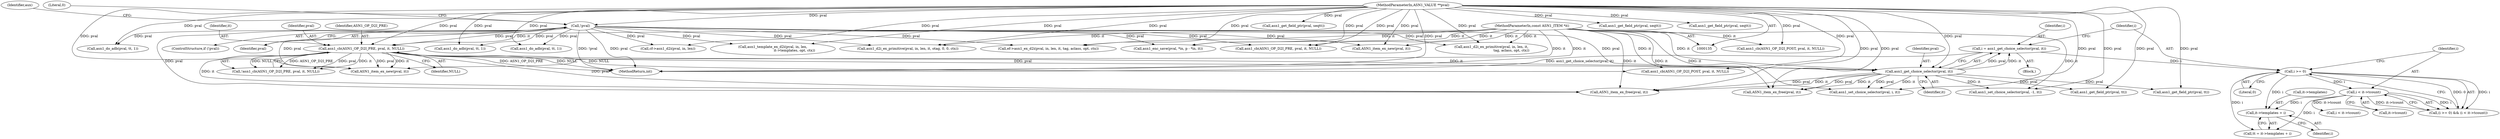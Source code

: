 digraph "0_openssl_cc598f321fbac9c04da5766243ed55d55948637d@pointer" {
"1000486" [label="(Call,it->templates + i)"];
"1000475" [label="(Call,i >= 0)"];
"1000468" [label="(Call,i = asn1_get_choice_selector(pval, it))"];
"1000470" [label="(Call,asn1_get_choice_selector(pval, it))"];
"1000187" [label="(Call,!pval)"];
"1000136" [label="(MethodParameterIn,ASN1_VALUE **pval)"];
"1000458" [label="(Call,asn1_cb(ASN1_OP_D2I_PRE, pval, it, NULL))"];
"1000139" [label="(MethodParameterIn,const ASN1_ITEM *it)"];
"1000478" [label="(Call,i < it->tcount)"];
"1000484" [label="(Call,tt = it->templates + i)"];
"1000951" [label="(Call,asn1_get_field_ptr(pval, seqtt))"];
"1000457" [label="(Call,!asn1_cb(ASN1_OP_D2I_PRE, pval, it, NULL))"];
"1000468" [label="(Call,i = asn1_get_choice_selector(pval, it))"];
"1000583" [label="(Call,ASN1_item_ex_free(pval, it))"];
"1000462" [label="(Identifier,NULL)"];
"1000186" [label="(ControlStructure,if (!pval))"];
"1000136" [label="(MethodParameterIn,ASN1_VALUE **pval)"];
"1000472" [label="(Identifier,it)"];
"1000478" [label="(Call,i < it->tcount)"];
"1000308" [label="(Call,asn1_d2i_ex_primitive(pval, in, len, it, otag, 0, 0, ctx))"];
"1000467" [label="(Block,)"];
"1000982" [label="(Call,asn1_cb(ASN1_OP_D2I_POST, pval, it, NULL))"];
"1000493" [label="(Call,asn1_get_field_ptr(pval, tt))"];
"1000469" [label="(Identifier,i)"];
"1000471" [label="(Identifier,pval)"];
"1000458" [label="(Call,asn1_cb(ASN1_OP_D2I_PRE, pval, it, NULL))"];
"1000475" [label="(Call,i >= 0)"];
"1000601" [label="(Call,asn1_cb(ASN1_OP_D2I_POST, pval, it, NULL))"];
"1001021" [label="(MethodReturn,int)"];
"1000486" [label="(Call,it->templates + i)"];
"1000470" [label="(Call,asn1_get_choice_selector(pval, it))"];
"1000542" [label="(Call,asn1_get_field_ptr(pval, tt))"];
"1000187" [label="(Call,!pval)"];
"1001006" [label="(Call,ASN1_item_ex_free(pval, it))"];
"1000479" [label="(Identifier,i)"];
"1000193" [label="(Identifier,aux)"];
"1000324" [label="(Call,ef->asn1_ex_d2i(pval, in, len, it, tag, aclass, opt, ctx))"];
"1000794" [label="(Call,asn1_do_adb(pval, tt, 1))"];
"1000933" [label="(Call,asn1_do_adb(pval, tt, 1))"];
"1000968" [label="(Call,asn1_enc_save(pval, *in, p - *in, it))"];
"1000763" [label="(Call,asn1_get_field_ptr(pval, seqtt))"];
"1000139" [label="(MethodParameterIn,const ASN1_ITEM *it)"];
"1000461" [label="(Identifier,it)"];
"1000757" [label="(Call,asn1_do_adb(pval, tt, 1))"];
"1000593" [label="(Call,asn1_set_choice_selector(pval, i, it))"];
"1000234" [label="(Call,asn1_d2i_ex_primitive(pval, in, len, it,\n                                     tag, aclass, opt, ctx))"];
"1000719" [label="(Call,asn1_cb(ASN1_OP_D2I_PRE, pval, it, NULL))"];
"1000224" [label="(Call,asn1_template_ex_d2i(pval, in, len,\n                                        it->templates, opt, ctx))"];
"1000487" [label="(Call,it->templates)"];
"1000474" [label="(Call,(i >= 0) && (i < it->tcount))"];
"1000529" [label="(Call,i < it->tcount)"];
"1000188" [label="(Identifier,pval)"];
"1000460" [label="(Identifier,pval)"];
"1000507" [label="(Call,ASN1_item_ex_new(pval, it))"];
"1000432" [label="(Call,cf->asn1_d2i(pval, in, len))"];
"1000499" [label="(Call,asn1_set_choice_selector(pval, -1, it))"];
"1000459" [label="(Identifier,ASN1_OP_D2I_PRE)"];
"1000476" [label="(Identifier,i)"];
"1000490" [label="(Identifier,i)"];
"1000804" [label="(Call,asn1_get_field_ptr(pval, seqtt))"];
"1000477" [label="(Literal,0)"];
"1000707" [label="(Call,ASN1_item_ex_new(pval, it))"];
"1000190" [label="(Literal,0)"];
"1000480" [label="(Call,it->tcount)"];
"1000486" -> "1000484"  [label="AST: "];
"1000486" -> "1000490"  [label="CFG: "];
"1000487" -> "1000486"  [label="AST: "];
"1000490" -> "1000486"  [label="AST: "];
"1000484" -> "1000486"  [label="CFG: "];
"1000475" -> "1000486"  [label="DDG: i"];
"1000478" -> "1000486"  [label="DDG: i"];
"1000475" -> "1000474"  [label="AST: "];
"1000475" -> "1000477"  [label="CFG: "];
"1000476" -> "1000475"  [label="AST: "];
"1000477" -> "1000475"  [label="AST: "];
"1000479" -> "1000475"  [label="CFG: "];
"1000474" -> "1000475"  [label="CFG: "];
"1000475" -> "1000474"  [label="DDG: i"];
"1000475" -> "1000474"  [label="DDG: 0"];
"1000468" -> "1000475"  [label="DDG: i"];
"1000475" -> "1000478"  [label="DDG: i"];
"1000475" -> "1000484"  [label="DDG: i"];
"1000468" -> "1000467"  [label="AST: "];
"1000468" -> "1000470"  [label="CFG: "];
"1000469" -> "1000468"  [label="AST: "];
"1000470" -> "1000468"  [label="AST: "];
"1000476" -> "1000468"  [label="CFG: "];
"1000468" -> "1001021"  [label="DDG: asn1_get_choice_selector(pval, it)"];
"1000470" -> "1000468"  [label="DDG: pval"];
"1000470" -> "1000468"  [label="DDG: it"];
"1000470" -> "1000472"  [label="CFG: "];
"1000471" -> "1000470"  [label="AST: "];
"1000472" -> "1000470"  [label="AST: "];
"1000187" -> "1000470"  [label="DDG: pval"];
"1000458" -> "1000470"  [label="DDG: pval"];
"1000458" -> "1000470"  [label="DDG: it"];
"1000136" -> "1000470"  [label="DDG: pval"];
"1000139" -> "1000470"  [label="DDG: it"];
"1000470" -> "1000493"  [label="DDG: pval"];
"1000470" -> "1000499"  [label="DDG: it"];
"1000470" -> "1000542"  [label="DDG: pval"];
"1000470" -> "1000583"  [label="DDG: pval"];
"1000470" -> "1000583"  [label="DDG: it"];
"1000470" -> "1000593"  [label="DDG: pval"];
"1000470" -> "1000593"  [label="DDG: it"];
"1000470" -> "1001006"  [label="DDG: pval"];
"1000470" -> "1001006"  [label="DDG: it"];
"1000187" -> "1000186"  [label="AST: "];
"1000187" -> "1000188"  [label="CFG: "];
"1000188" -> "1000187"  [label="AST: "];
"1000190" -> "1000187"  [label="CFG: "];
"1000193" -> "1000187"  [label="CFG: "];
"1000187" -> "1001021"  [label="DDG: pval"];
"1000187" -> "1001021"  [label="DDG: !pval"];
"1000136" -> "1000187"  [label="DDG: pval"];
"1000187" -> "1000224"  [label="DDG: pval"];
"1000187" -> "1000234"  [label="DDG: pval"];
"1000187" -> "1000308"  [label="DDG: pval"];
"1000187" -> "1000324"  [label="DDG: pval"];
"1000187" -> "1000432"  [label="DDG: pval"];
"1000187" -> "1000458"  [label="DDG: pval"];
"1000187" -> "1000507"  [label="DDG: pval"];
"1000187" -> "1000707"  [label="DDG: pval"];
"1000187" -> "1000719"  [label="DDG: pval"];
"1000187" -> "1000757"  [label="DDG: pval"];
"1000187" -> "1000794"  [label="DDG: pval"];
"1000187" -> "1000933"  [label="DDG: pval"];
"1000187" -> "1000968"  [label="DDG: pval"];
"1000187" -> "1001006"  [label="DDG: pval"];
"1000136" -> "1000135"  [label="AST: "];
"1000136" -> "1001021"  [label="DDG: pval"];
"1000136" -> "1000224"  [label="DDG: pval"];
"1000136" -> "1000234"  [label="DDG: pval"];
"1000136" -> "1000308"  [label="DDG: pval"];
"1000136" -> "1000324"  [label="DDG: pval"];
"1000136" -> "1000432"  [label="DDG: pval"];
"1000136" -> "1000458"  [label="DDG: pval"];
"1000136" -> "1000493"  [label="DDG: pval"];
"1000136" -> "1000499"  [label="DDG: pval"];
"1000136" -> "1000507"  [label="DDG: pval"];
"1000136" -> "1000542"  [label="DDG: pval"];
"1000136" -> "1000583"  [label="DDG: pval"];
"1000136" -> "1000593"  [label="DDG: pval"];
"1000136" -> "1000601"  [label="DDG: pval"];
"1000136" -> "1000707"  [label="DDG: pval"];
"1000136" -> "1000719"  [label="DDG: pval"];
"1000136" -> "1000757"  [label="DDG: pval"];
"1000136" -> "1000763"  [label="DDG: pval"];
"1000136" -> "1000794"  [label="DDG: pval"];
"1000136" -> "1000804"  [label="DDG: pval"];
"1000136" -> "1000933"  [label="DDG: pval"];
"1000136" -> "1000951"  [label="DDG: pval"];
"1000136" -> "1000968"  [label="DDG: pval"];
"1000136" -> "1000982"  [label="DDG: pval"];
"1000136" -> "1001006"  [label="DDG: pval"];
"1000458" -> "1000457"  [label="AST: "];
"1000458" -> "1000462"  [label="CFG: "];
"1000459" -> "1000458"  [label="AST: "];
"1000460" -> "1000458"  [label="AST: "];
"1000461" -> "1000458"  [label="AST: "];
"1000462" -> "1000458"  [label="AST: "];
"1000457" -> "1000458"  [label="CFG: "];
"1000458" -> "1001021"  [label="DDG: ASN1_OP_D2I_PRE"];
"1000458" -> "1001021"  [label="DDG: NULL"];
"1000458" -> "1000457"  [label="DDG: ASN1_OP_D2I_PRE"];
"1000458" -> "1000457"  [label="DDG: pval"];
"1000458" -> "1000457"  [label="DDG: it"];
"1000458" -> "1000457"  [label="DDG: NULL"];
"1000139" -> "1000458"  [label="DDG: it"];
"1000458" -> "1000507"  [label="DDG: pval"];
"1000458" -> "1000507"  [label="DDG: it"];
"1000458" -> "1000601"  [label="DDG: NULL"];
"1000458" -> "1001006"  [label="DDG: pval"];
"1000458" -> "1001006"  [label="DDG: it"];
"1000139" -> "1000135"  [label="AST: "];
"1000139" -> "1001021"  [label="DDG: it"];
"1000139" -> "1000234"  [label="DDG: it"];
"1000139" -> "1000308"  [label="DDG: it"];
"1000139" -> "1000324"  [label="DDG: it"];
"1000139" -> "1000499"  [label="DDG: it"];
"1000139" -> "1000507"  [label="DDG: it"];
"1000139" -> "1000583"  [label="DDG: it"];
"1000139" -> "1000593"  [label="DDG: it"];
"1000139" -> "1000601"  [label="DDG: it"];
"1000139" -> "1000707"  [label="DDG: it"];
"1000139" -> "1000719"  [label="DDG: it"];
"1000139" -> "1000968"  [label="DDG: it"];
"1000139" -> "1000982"  [label="DDG: it"];
"1000139" -> "1001006"  [label="DDG: it"];
"1000478" -> "1000474"  [label="AST: "];
"1000478" -> "1000480"  [label="CFG: "];
"1000479" -> "1000478"  [label="AST: "];
"1000480" -> "1000478"  [label="AST: "];
"1000474" -> "1000478"  [label="CFG: "];
"1000478" -> "1000474"  [label="DDG: i"];
"1000478" -> "1000474"  [label="DDG: it->tcount"];
"1000478" -> "1000484"  [label="DDG: i"];
"1000478" -> "1000529"  [label="DDG: it->tcount"];
}
